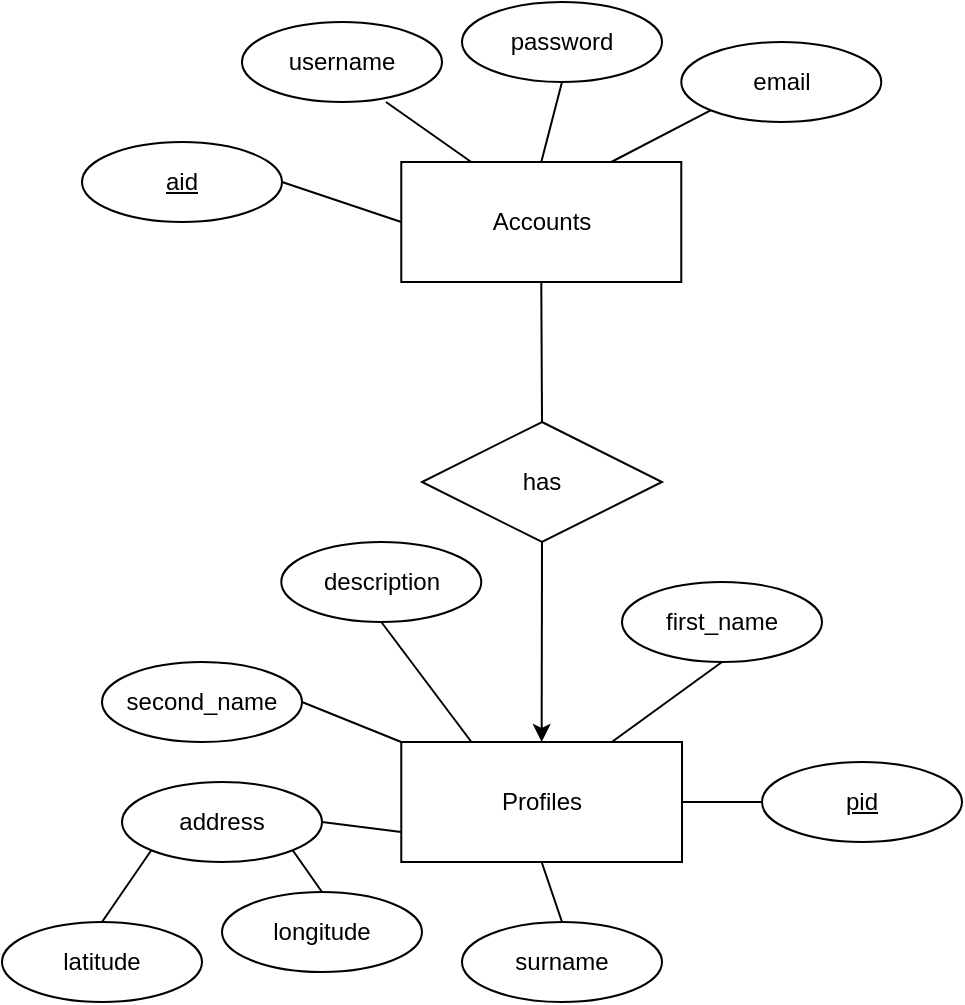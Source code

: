 <mxfile version="20.8.13" type="device"><diagram name="Page-1" id="p0ewtRsgPDA0C99lmBTl"><mxGraphModel dx="2204" dy="603" grid="1" gridSize="10" guides="1" tooltips="1" connect="1" arrows="1" fold="1" page="1" pageScale="1" pageWidth="850" pageHeight="1100" math="0" shadow="0"><root><mxCell id="0"/><mxCell id="1" parent="0"/><mxCell id="PL95-UeNAAsHjWN19-u6-1" value="&lt;div&gt;Accounts&lt;/div&gt;" style="whiteSpace=wrap;html=1;align=center;" parent="1" vertex="1"><mxGeometry x="169.64" y="120" width="140" height="60" as="geometry"/></mxCell><mxCell id="PL95-UeNAAsHjWN19-u6-5" value="" style="endArrow=none;html=1;rounded=0;exitX=0.72;exitY=1;exitDx=0;exitDy=0;entryX=0.25;entryY=0;entryDx=0;entryDy=0;exitPerimeter=0;" parent="1" source="5r41VU-J1a3Bbl1Etr6P-3" target="PL95-UeNAAsHjWN19-u6-1" edge="1"><mxGeometry relative="1" as="geometry"><mxPoint x="165.355" y="84.142" as="sourcePoint"/><mxPoint x="170" y="120" as="targetPoint"/></mxGeometry></mxCell><mxCell id="PL95-UeNAAsHjWN19-u6-6" value="&lt;div&gt;description&lt;/div&gt;" style="ellipse;whiteSpace=wrap;html=1;align=center;" parent="1" vertex="1"><mxGeometry x="109.64" y="310" width="100" height="40" as="geometry"/></mxCell><mxCell id="PL95-UeNAAsHjWN19-u6-7" value="" style="endArrow=none;html=1;rounded=0;exitX=0.5;exitY=1;exitDx=0;exitDy=0;entryX=0.25;entryY=0;entryDx=0;entryDy=0;" parent="1" source="PL95-UeNAAsHjWN19-u6-6" target="PL95-UeNAAsHjWN19-u6-23" edge="1"><mxGeometry relative="1" as="geometry"><mxPoint x="188.8" y="369.32" as="sourcePoint"/><mxPoint x="449.64" y="190" as="targetPoint"/></mxGeometry></mxCell><mxCell id="PL95-UeNAAsHjWN19-u6-9" value="&lt;div&gt;first_name&lt;/div&gt;" style="ellipse;whiteSpace=wrap;html=1;align=center;" parent="1" vertex="1"><mxGeometry x="280" y="330" width="100" height="40" as="geometry"/></mxCell><mxCell id="PL95-UeNAAsHjWN19-u6-11" value="" style="endArrow=none;html=1;rounded=0;exitX=0.5;exitY=1;exitDx=0;exitDy=0;entryX=0.75;entryY=0;entryDx=0;entryDy=0;" parent="1" source="PL95-UeNAAsHjWN19-u6-9" target="PL95-UeNAAsHjWN19-u6-23" edge="1"><mxGeometry relative="1" as="geometry"><mxPoint x="310" y="370" as="sourcePoint"/><mxPoint x="490" y="340" as="targetPoint"/></mxGeometry></mxCell><mxCell id="PL95-UeNAAsHjWN19-u6-12" value="second_name" style="ellipse;whiteSpace=wrap;html=1;align=center;" parent="1" vertex="1"><mxGeometry x="20" y="370" width="100" height="40" as="geometry"/></mxCell><mxCell id="PL95-UeNAAsHjWN19-u6-13" value="" style="endArrow=none;html=1;rounded=0;exitX=1;exitY=0.5;exitDx=0;exitDy=0;entryX=0;entryY=0;entryDx=0;entryDy=0;" parent="1" source="PL95-UeNAAsHjWN19-u6-12" target="PL95-UeNAAsHjWN19-u6-23" edge="1"><mxGeometry relative="1" as="geometry"><mxPoint x="330" y="340" as="sourcePoint"/><mxPoint x="290" y="160" as="targetPoint"/></mxGeometry></mxCell><mxCell id="PL95-UeNAAsHjWN19-u6-14" value="&lt;div&gt;surname&lt;/div&gt;" style="ellipse;whiteSpace=wrap;html=1;align=center;" parent="1" vertex="1"><mxGeometry x="200" y="500" width="100" height="40" as="geometry"/></mxCell><mxCell id="PL95-UeNAAsHjWN19-u6-16" value="" style="endArrow=none;html=1;rounded=0;exitX=0.5;exitY=1;exitDx=0;exitDy=0;entryX=0.5;entryY=0;entryDx=0;entryDy=0;" parent="1" source="PL95-UeNAAsHjWN19-u6-23" target="PL95-UeNAAsHjWN19-u6-14" edge="1"><mxGeometry relative="1" as="geometry"><mxPoint x="330" y="340" as="sourcePoint"/><mxPoint x="490" y="340" as="targetPoint"/></mxGeometry></mxCell><mxCell id="PL95-UeNAAsHjWN19-u6-17" value="&lt;div&gt;email&lt;/div&gt;" style="ellipse;whiteSpace=wrap;html=1;align=center;" parent="1" vertex="1"><mxGeometry x="309.64" y="60" width="100" height="40" as="geometry"/></mxCell><mxCell id="PL95-UeNAAsHjWN19-u6-18" value="" style="endArrow=none;html=1;rounded=0;exitX=0.75;exitY=0;exitDx=0;exitDy=0;entryX=0;entryY=1;entryDx=0;entryDy=0;" parent="1" source="PL95-UeNAAsHjWN19-u6-1" target="PL95-UeNAAsHjWN19-u6-17" edge="1"><mxGeometry relative="1" as="geometry"><mxPoint x="330" y="290" as="sourcePoint"/><mxPoint x="490" y="290" as="targetPoint"/></mxGeometry></mxCell><mxCell id="PL95-UeNAAsHjWN19-u6-19" value="&lt;div&gt;password&lt;/div&gt;" style="ellipse;whiteSpace=wrap;html=1;align=center;" parent="1" vertex="1"><mxGeometry x="200" y="40" width="100" height="40" as="geometry"/></mxCell><mxCell id="PL95-UeNAAsHjWN19-u6-20" value="" style="endArrow=none;html=1;rounded=0;exitX=0.5;exitY=1;exitDx=0;exitDy=0;entryX=0.5;entryY=0;entryDx=0;entryDy=0;" parent="1" source="PL95-UeNAAsHjWN19-u6-19" target="PL95-UeNAAsHjWN19-u6-1" edge="1"><mxGeometry relative="1" as="geometry"><mxPoint x="330" y="290" as="sourcePoint"/><mxPoint x="490" y="290" as="targetPoint"/></mxGeometry></mxCell><mxCell id="PL95-UeNAAsHjWN19-u6-21" value="latitude" style="ellipse;whiteSpace=wrap;html=1;align=center;" parent="1" vertex="1"><mxGeometry x="-30" y="500" width="100" height="40" as="geometry"/></mxCell><mxCell id="PL95-UeNAAsHjWN19-u6-22" value="&lt;div&gt;longitude&lt;/div&gt;" style="ellipse;whiteSpace=wrap;html=1;align=center;" parent="1" vertex="1"><mxGeometry x="80" y="485" width="100" height="40" as="geometry"/></mxCell><mxCell id="PL95-UeNAAsHjWN19-u6-23" value="&lt;div&gt;Profiles&lt;/div&gt;" style="whiteSpace=wrap;html=1;align=center;" parent="1" vertex="1"><mxGeometry x="169.64" y="410" width="140.36" height="60" as="geometry"/></mxCell><mxCell id="PL95-UeNAAsHjWN19-u6-28" value="address" style="ellipse;whiteSpace=wrap;html=1;align=center;" parent="1" vertex="1"><mxGeometry x="30" y="430" width="100" height="40" as="geometry"/></mxCell><mxCell id="PL95-UeNAAsHjWN19-u6-29" value="" style="endArrow=none;html=1;rounded=0;exitX=1;exitY=0.5;exitDx=0;exitDy=0;entryX=0;entryY=0.75;entryDx=0;entryDy=0;" parent="1" source="PL95-UeNAAsHjWN19-u6-28" target="PL95-UeNAAsHjWN19-u6-23" edge="1"><mxGeometry relative="1" as="geometry"><mxPoint x="249.64" y="360" as="sourcePoint"/><mxPoint x="249.76" y="420" as="targetPoint"/></mxGeometry></mxCell><mxCell id="PL95-UeNAAsHjWN19-u6-30" value="" style="endArrow=none;html=1;rounded=0;exitX=0.5;exitY=0;exitDx=0;exitDy=0;entryX=1;entryY=1;entryDx=0;entryDy=0;" parent="1" source="PL95-UeNAAsHjWN19-u6-22" target="PL95-UeNAAsHjWN19-u6-28" edge="1"><mxGeometry relative="1" as="geometry"><mxPoint x="249.64" y="410" as="sourcePoint"/><mxPoint x="249.76" y="470" as="targetPoint"/></mxGeometry></mxCell><mxCell id="PL95-UeNAAsHjWN19-u6-31" value="" style="endArrow=none;html=1;rounded=0;exitX=0.5;exitY=0;exitDx=0;exitDy=0;entryX=0;entryY=1;entryDx=0;entryDy=0;" parent="1" source="PL95-UeNAAsHjWN19-u6-21" target="PL95-UeNAAsHjWN19-u6-28" edge="1"><mxGeometry relative="1" as="geometry"><mxPoint x="259.64" y="420" as="sourcePoint"/><mxPoint x="259.76" y="480" as="targetPoint"/></mxGeometry></mxCell><mxCell id="5r41VU-J1a3Bbl1Etr6P-1" value="aid" style="ellipse;whiteSpace=wrap;html=1;align=center;fontStyle=4;" parent="1" vertex="1"><mxGeometry x="10" y="110" width="100" height="40" as="geometry"/></mxCell><mxCell id="5r41VU-J1a3Bbl1Etr6P-2" value="" style="endArrow=none;html=1;rounded=0;exitX=1;exitY=0.5;exitDx=0;exitDy=0;entryX=0;entryY=0.5;entryDx=0;entryDy=0;" parent="1" source="5r41VU-J1a3Bbl1Etr6P-1" target="PL95-UeNAAsHjWN19-u6-1" edge="1"><mxGeometry relative="1" as="geometry"><mxPoint x="100" y="260" as="sourcePoint"/><mxPoint x="260" y="260" as="targetPoint"/></mxGeometry></mxCell><mxCell id="5r41VU-J1a3Bbl1Etr6P-3" value="username" style="ellipse;whiteSpace=wrap;html=1;align=center;" parent="1" vertex="1"><mxGeometry x="90" y="50" width="100" height="40" as="geometry"/></mxCell><mxCell id="EWT2bamzk2R337EbGbhY-1" value="&lt;div&gt;has&lt;/div&gt;" style="shape=rhombus;perimeter=rhombusPerimeter;whiteSpace=wrap;html=1;align=center;" vertex="1" parent="1"><mxGeometry x="180" y="250" width="120" height="60" as="geometry"/></mxCell><mxCell id="EWT2bamzk2R337EbGbhY-2" value="" style="endArrow=none;html=1;rounded=0;exitX=0.5;exitY=0;exitDx=0;exitDy=0;entryX=0.5;entryY=1;entryDx=0;entryDy=0;" edge="1" parent="1" source="EWT2bamzk2R337EbGbhY-1" target="PL95-UeNAAsHjWN19-u6-1"><mxGeometry relative="1" as="geometry"><mxPoint x="150" y="330" as="sourcePoint"/><mxPoint x="310" y="330" as="targetPoint"/></mxGeometry></mxCell><mxCell id="EWT2bamzk2R337EbGbhY-4" value="" style="endArrow=classic;html=1;rounded=0;entryX=0.5;entryY=0;entryDx=0;entryDy=0;exitX=0.5;exitY=1;exitDx=0;exitDy=0;" edge="1" parent="1" source="EWT2bamzk2R337EbGbhY-1" target="PL95-UeNAAsHjWN19-u6-23"><mxGeometry width="50" height="50" relative="1" as="geometry"><mxPoint x="210" y="350" as="sourcePoint"/><mxPoint x="260" y="300" as="targetPoint"/></mxGeometry></mxCell><mxCell id="EWT2bamzk2R337EbGbhY-5" value="pid" style="ellipse;whiteSpace=wrap;html=1;align=center;fontStyle=4;" vertex="1" parent="1"><mxGeometry x="350" y="420" width="100" height="40" as="geometry"/></mxCell><mxCell id="EWT2bamzk2R337EbGbhY-6" value="" style="endArrow=none;html=1;rounded=0;exitX=1;exitY=0.5;exitDx=0;exitDy=0;entryX=0;entryY=0.5;entryDx=0;entryDy=0;" edge="1" parent="1" source="PL95-UeNAAsHjWN19-u6-23" target="EWT2bamzk2R337EbGbhY-5"><mxGeometry relative="1" as="geometry"><mxPoint x="425" y="370" as="sourcePoint"/><mxPoint x="585" y="370" as="targetPoint"/></mxGeometry></mxCell></root></mxGraphModel></diagram></mxfile>
